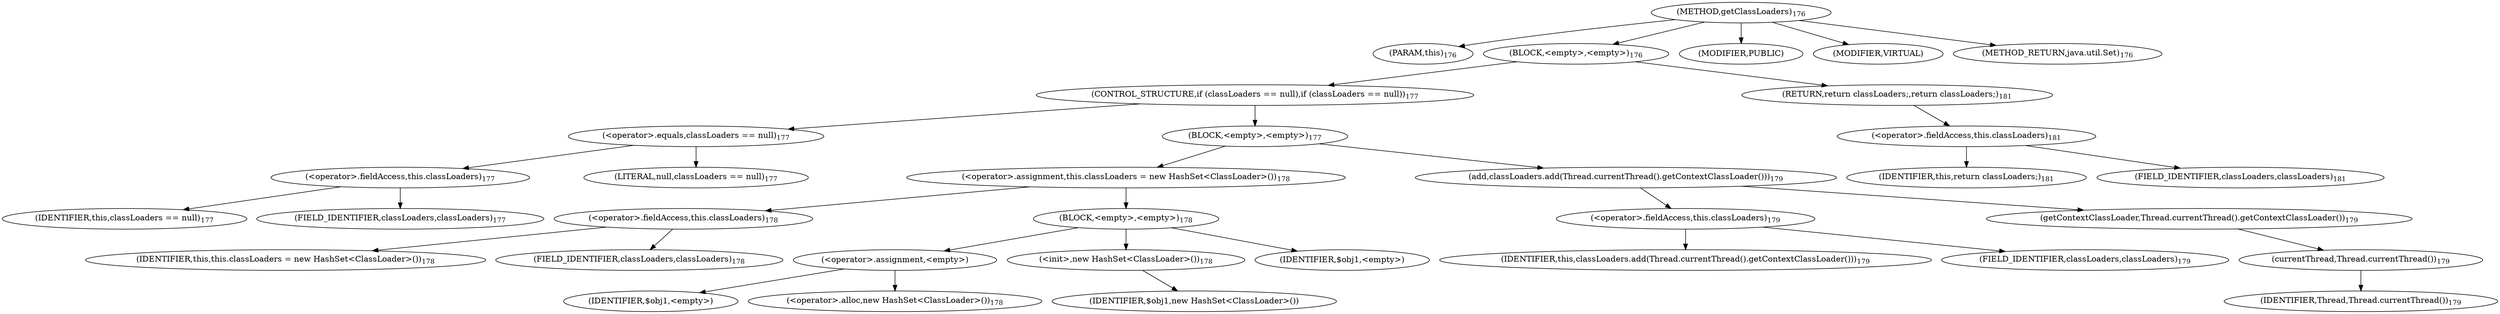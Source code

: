 digraph "getClassLoaders" {  
"204" [label = <(METHOD,getClassLoaders)<SUB>176</SUB>> ]
"205" [label = <(PARAM,this)<SUB>176</SUB>> ]
"206" [label = <(BLOCK,&lt;empty&gt;,&lt;empty&gt;)<SUB>176</SUB>> ]
"207" [label = <(CONTROL_STRUCTURE,if (classLoaders == null),if (classLoaders == null))<SUB>177</SUB>> ]
"208" [label = <(&lt;operator&gt;.equals,classLoaders == null)<SUB>177</SUB>> ]
"209" [label = <(&lt;operator&gt;.fieldAccess,this.classLoaders)<SUB>177</SUB>> ]
"210" [label = <(IDENTIFIER,this,classLoaders == null)<SUB>177</SUB>> ]
"211" [label = <(FIELD_IDENTIFIER,classLoaders,classLoaders)<SUB>177</SUB>> ]
"212" [label = <(LITERAL,null,classLoaders == null)<SUB>177</SUB>> ]
"213" [label = <(BLOCK,&lt;empty&gt;,&lt;empty&gt;)<SUB>177</SUB>> ]
"214" [label = <(&lt;operator&gt;.assignment,this.classLoaders = new HashSet&lt;ClassLoader&gt;())<SUB>178</SUB>> ]
"215" [label = <(&lt;operator&gt;.fieldAccess,this.classLoaders)<SUB>178</SUB>> ]
"216" [label = <(IDENTIFIER,this,this.classLoaders = new HashSet&lt;ClassLoader&gt;())<SUB>178</SUB>> ]
"217" [label = <(FIELD_IDENTIFIER,classLoaders,classLoaders)<SUB>178</SUB>> ]
"218" [label = <(BLOCK,&lt;empty&gt;,&lt;empty&gt;)<SUB>178</SUB>> ]
"219" [label = <(&lt;operator&gt;.assignment,&lt;empty&gt;)> ]
"220" [label = <(IDENTIFIER,$obj1,&lt;empty&gt;)> ]
"221" [label = <(&lt;operator&gt;.alloc,new HashSet&lt;ClassLoader&gt;())<SUB>178</SUB>> ]
"222" [label = <(&lt;init&gt;,new HashSet&lt;ClassLoader&gt;())<SUB>178</SUB>> ]
"223" [label = <(IDENTIFIER,$obj1,new HashSet&lt;ClassLoader&gt;())> ]
"224" [label = <(IDENTIFIER,$obj1,&lt;empty&gt;)> ]
"225" [label = <(add,classLoaders.add(Thread.currentThread().getContextClassLoader()))<SUB>179</SUB>> ]
"226" [label = <(&lt;operator&gt;.fieldAccess,this.classLoaders)<SUB>179</SUB>> ]
"227" [label = <(IDENTIFIER,this,classLoaders.add(Thread.currentThread().getContextClassLoader()))<SUB>179</SUB>> ]
"228" [label = <(FIELD_IDENTIFIER,classLoaders,classLoaders)<SUB>179</SUB>> ]
"229" [label = <(getContextClassLoader,Thread.currentThread().getContextClassLoader())<SUB>179</SUB>> ]
"230" [label = <(currentThread,Thread.currentThread())<SUB>179</SUB>> ]
"231" [label = <(IDENTIFIER,Thread,Thread.currentThread())<SUB>179</SUB>> ]
"232" [label = <(RETURN,return classLoaders;,return classLoaders;)<SUB>181</SUB>> ]
"233" [label = <(&lt;operator&gt;.fieldAccess,this.classLoaders)<SUB>181</SUB>> ]
"234" [label = <(IDENTIFIER,this,return classLoaders;)<SUB>181</SUB>> ]
"235" [label = <(FIELD_IDENTIFIER,classLoaders,classLoaders)<SUB>181</SUB>> ]
"236" [label = <(MODIFIER,PUBLIC)> ]
"237" [label = <(MODIFIER,VIRTUAL)> ]
"238" [label = <(METHOD_RETURN,java.util.Set)<SUB>176</SUB>> ]
  "204" -> "205" 
  "204" -> "206" 
  "204" -> "236" 
  "204" -> "237" 
  "204" -> "238" 
  "206" -> "207" 
  "206" -> "232" 
  "207" -> "208" 
  "207" -> "213" 
  "208" -> "209" 
  "208" -> "212" 
  "209" -> "210" 
  "209" -> "211" 
  "213" -> "214" 
  "213" -> "225" 
  "214" -> "215" 
  "214" -> "218" 
  "215" -> "216" 
  "215" -> "217" 
  "218" -> "219" 
  "218" -> "222" 
  "218" -> "224" 
  "219" -> "220" 
  "219" -> "221" 
  "222" -> "223" 
  "225" -> "226" 
  "225" -> "229" 
  "226" -> "227" 
  "226" -> "228" 
  "229" -> "230" 
  "230" -> "231" 
  "232" -> "233" 
  "233" -> "234" 
  "233" -> "235" 
}
